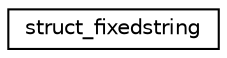 digraph G
{
  edge [fontname="Helvetica",fontsize="10",labelfontname="Helvetica",labelfontsize="10"];
  node [fontname="Helvetica",fontsize="10",shape=record];
  rankdir="LR";
  Node1 [label="struct_fixedstring",height=0.2,width=0.4,color="black", fillcolor="white", style="filled",URL="$structstruct__fixedstring.html"];
}
